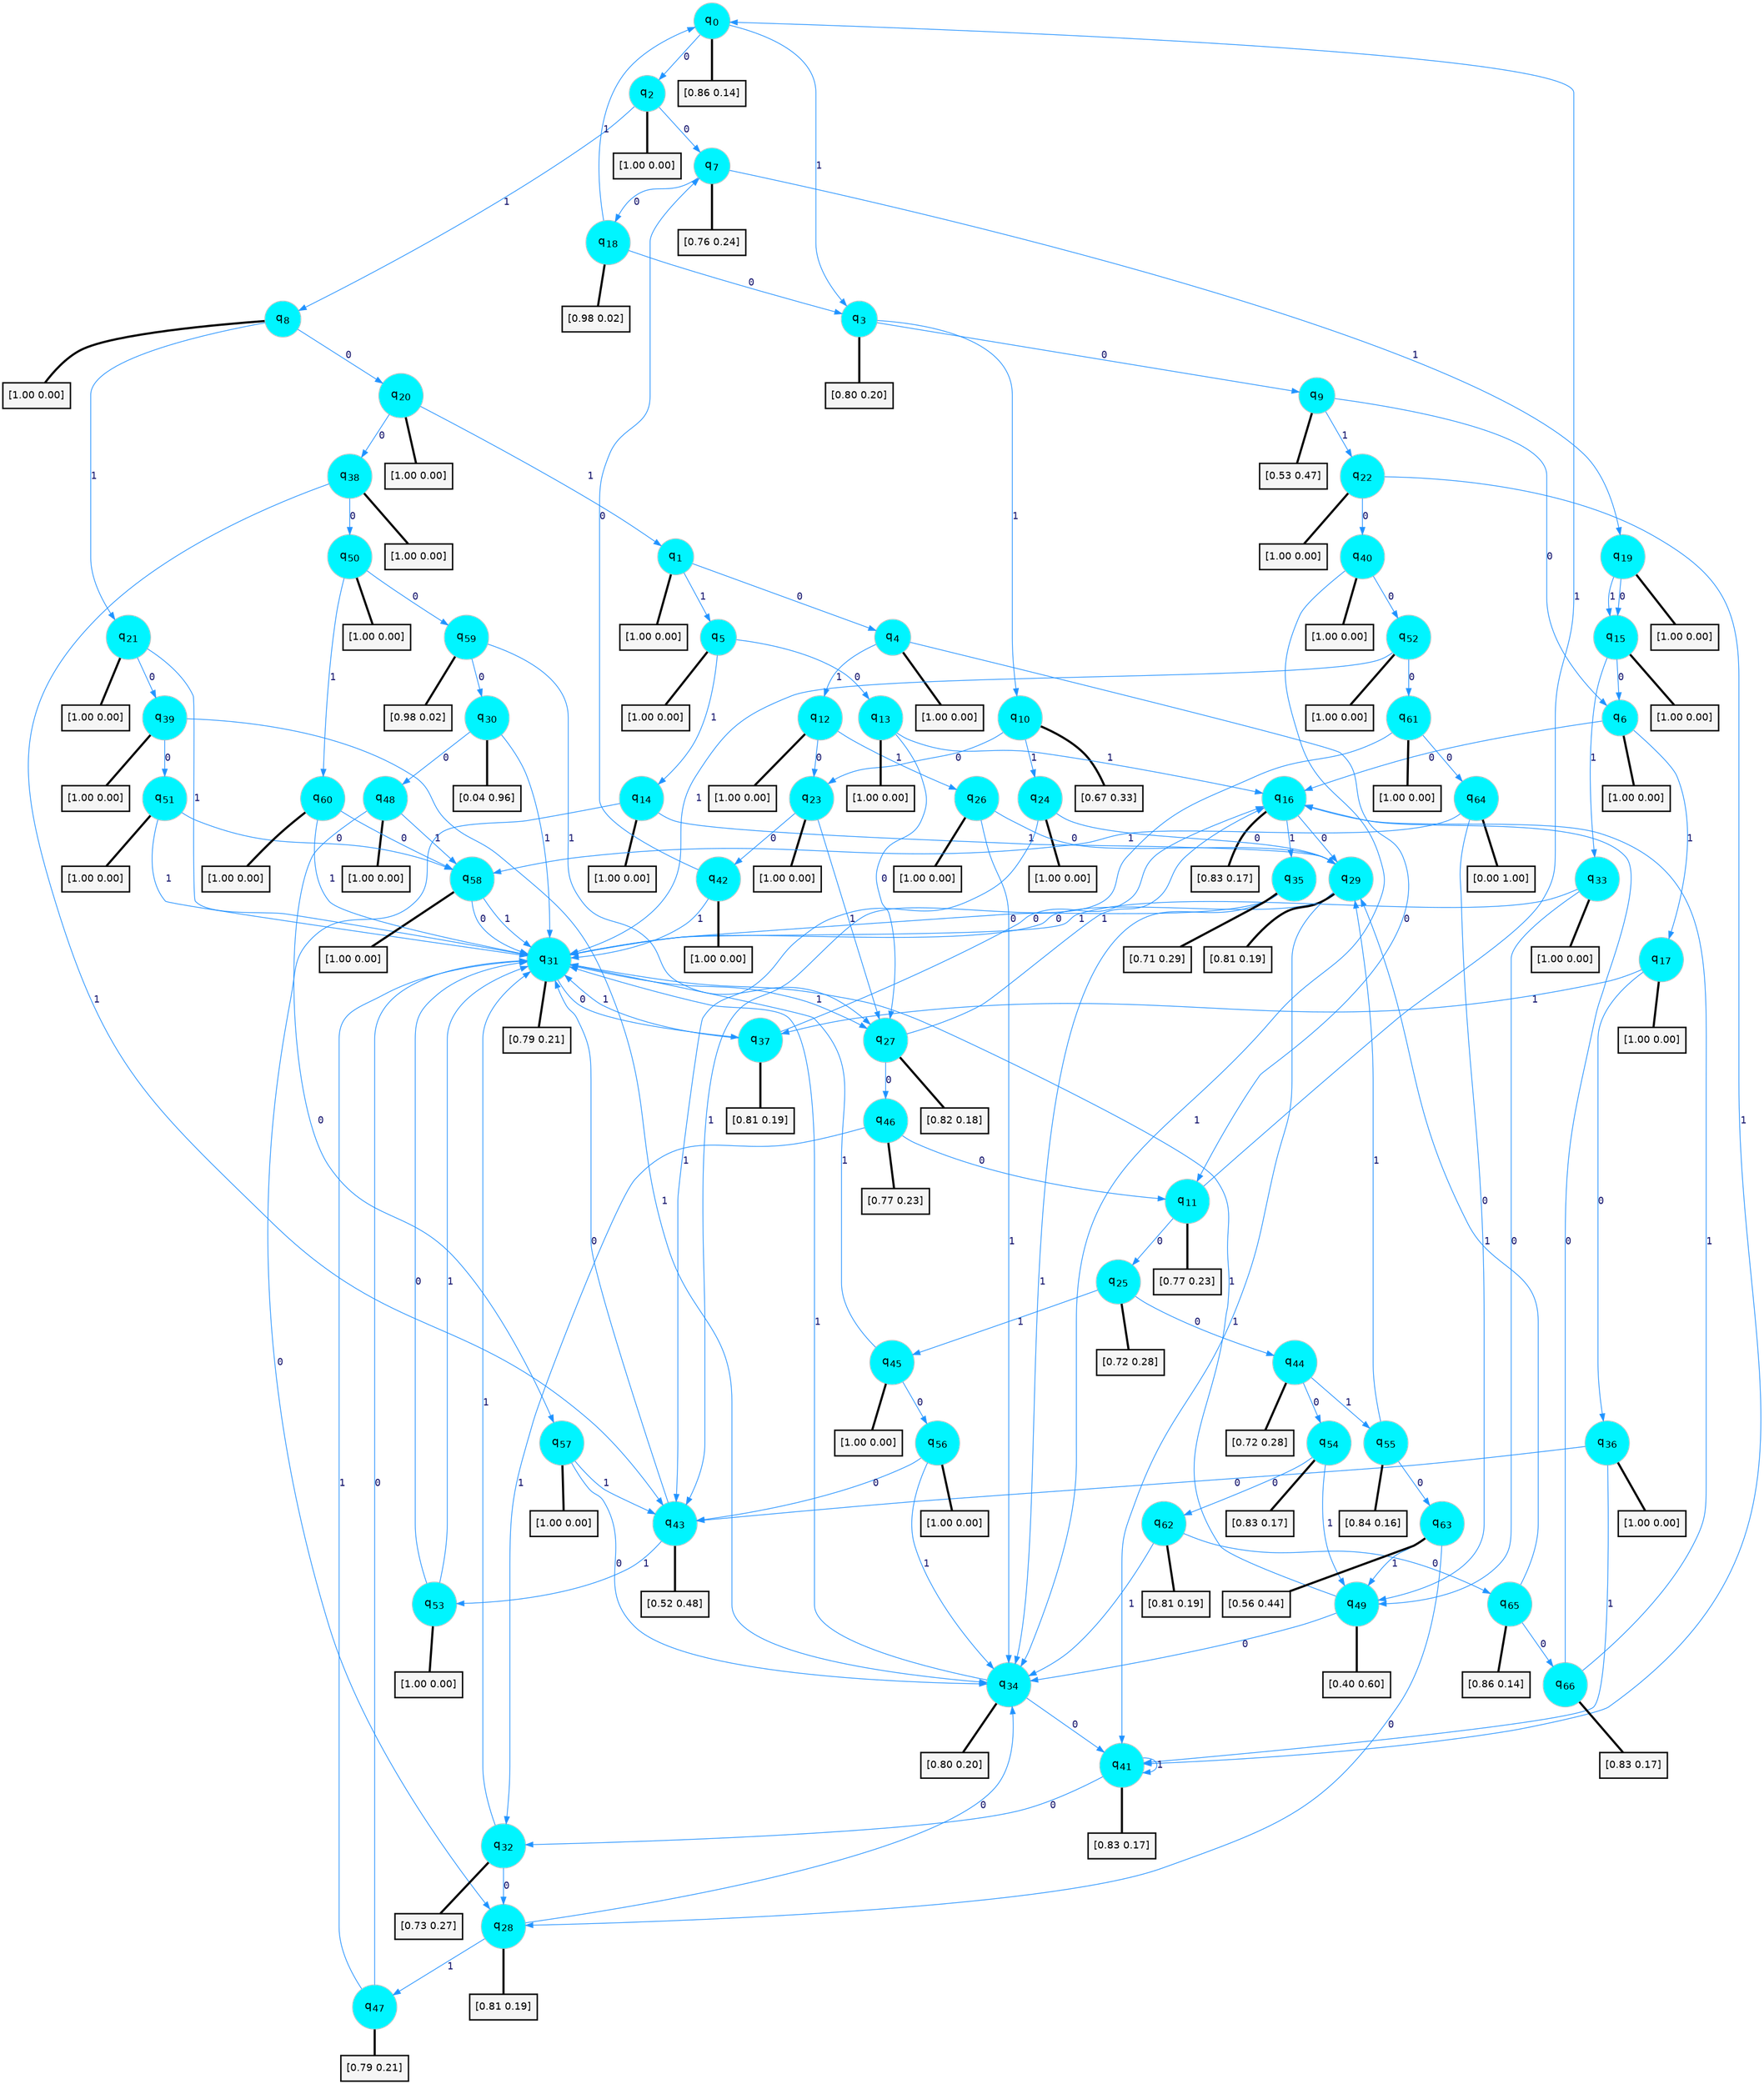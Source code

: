 digraph G {
graph [
bgcolor=transparent, dpi=300, rankdir=TD, size="40,25"];
node [
color=gray, fillcolor=turquoise1, fontcolor=black, fontname=Helvetica, fontsize=16, fontweight=bold, shape=circle, style=filled];
edge [
arrowsize=1, color=dodgerblue1, fontcolor=midnightblue, fontname=courier, fontweight=bold, penwidth=1, style=solid, weight=20];
0[label=<q<SUB>0</SUB>>];
1[label=<q<SUB>1</SUB>>];
2[label=<q<SUB>2</SUB>>];
3[label=<q<SUB>3</SUB>>];
4[label=<q<SUB>4</SUB>>];
5[label=<q<SUB>5</SUB>>];
6[label=<q<SUB>6</SUB>>];
7[label=<q<SUB>7</SUB>>];
8[label=<q<SUB>8</SUB>>];
9[label=<q<SUB>9</SUB>>];
10[label=<q<SUB>10</SUB>>];
11[label=<q<SUB>11</SUB>>];
12[label=<q<SUB>12</SUB>>];
13[label=<q<SUB>13</SUB>>];
14[label=<q<SUB>14</SUB>>];
15[label=<q<SUB>15</SUB>>];
16[label=<q<SUB>16</SUB>>];
17[label=<q<SUB>17</SUB>>];
18[label=<q<SUB>18</SUB>>];
19[label=<q<SUB>19</SUB>>];
20[label=<q<SUB>20</SUB>>];
21[label=<q<SUB>21</SUB>>];
22[label=<q<SUB>22</SUB>>];
23[label=<q<SUB>23</SUB>>];
24[label=<q<SUB>24</SUB>>];
25[label=<q<SUB>25</SUB>>];
26[label=<q<SUB>26</SUB>>];
27[label=<q<SUB>27</SUB>>];
28[label=<q<SUB>28</SUB>>];
29[label=<q<SUB>29</SUB>>];
30[label=<q<SUB>30</SUB>>];
31[label=<q<SUB>31</SUB>>];
32[label=<q<SUB>32</SUB>>];
33[label=<q<SUB>33</SUB>>];
34[label=<q<SUB>34</SUB>>];
35[label=<q<SUB>35</SUB>>];
36[label=<q<SUB>36</SUB>>];
37[label=<q<SUB>37</SUB>>];
38[label=<q<SUB>38</SUB>>];
39[label=<q<SUB>39</SUB>>];
40[label=<q<SUB>40</SUB>>];
41[label=<q<SUB>41</SUB>>];
42[label=<q<SUB>42</SUB>>];
43[label=<q<SUB>43</SUB>>];
44[label=<q<SUB>44</SUB>>];
45[label=<q<SUB>45</SUB>>];
46[label=<q<SUB>46</SUB>>];
47[label=<q<SUB>47</SUB>>];
48[label=<q<SUB>48</SUB>>];
49[label=<q<SUB>49</SUB>>];
50[label=<q<SUB>50</SUB>>];
51[label=<q<SUB>51</SUB>>];
52[label=<q<SUB>52</SUB>>];
53[label=<q<SUB>53</SUB>>];
54[label=<q<SUB>54</SUB>>];
55[label=<q<SUB>55</SUB>>];
56[label=<q<SUB>56</SUB>>];
57[label=<q<SUB>57</SUB>>];
58[label=<q<SUB>58</SUB>>];
59[label=<q<SUB>59</SUB>>];
60[label=<q<SUB>60</SUB>>];
61[label=<q<SUB>61</SUB>>];
62[label=<q<SUB>62</SUB>>];
63[label=<q<SUB>63</SUB>>];
64[label=<q<SUB>64</SUB>>];
65[label=<q<SUB>65</SUB>>];
66[label=<q<SUB>66</SUB>>];
67[label="[0.86 0.14]", shape=box,fontcolor=black, fontname=Helvetica, fontsize=14, penwidth=2, fillcolor=whitesmoke,color=black];
68[label="[1.00 0.00]", shape=box,fontcolor=black, fontname=Helvetica, fontsize=14, penwidth=2, fillcolor=whitesmoke,color=black];
69[label="[1.00 0.00]", shape=box,fontcolor=black, fontname=Helvetica, fontsize=14, penwidth=2, fillcolor=whitesmoke,color=black];
70[label="[0.80 0.20]", shape=box,fontcolor=black, fontname=Helvetica, fontsize=14, penwidth=2, fillcolor=whitesmoke,color=black];
71[label="[1.00 0.00]", shape=box,fontcolor=black, fontname=Helvetica, fontsize=14, penwidth=2, fillcolor=whitesmoke,color=black];
72[label="[1.00 0.00]", shape=box,fontcolor=black, fontname=Helvetica, fontsize=14, penwidth=2, fillcolor=whitesmoke,color=black];
73[label="[1.00 0.00]", shape=box,fontcolor=black, fontname=Helvetica, fontsize=14, penwidth=2, fillcolor=whitesmoke,color=black];
74[label="[0.76 0.24]", shape=box,fontcolor=black, fontname=Helvetica, fontsize=14, penwidth=2, fillcolor=whitesmoke,color=black];
75[label="[1.00 0.00]", shape=box,fontcolor=black, fontname=Helvetica, fontsize=14, penwidth=2, fillcolor=whitesmoke,color=black];
76[label="[0.53 0.47]", shape=box,fontcolor=black, fontname=Helvetica, fontsize=14, penwidth=2, fillcolor=whitesmoke,color=black];
77[label="[0.67 0.33]", shape=box,fontcolor=black, fontname=Helvetica, fontsize=14, penwidth=2, fillcolor=whitesmoke,color=black];
78[label="[0.77 0.23]", shape=box,fontcolor=black, fontname=Helvetica, fontsize=14, penwidth=2, fillcolor=whitesmoke,color=black];
79[label="[1.00 0.00]", shape=box,fontcolor=black, fontname=Helvetica, fontsize=14, penwidth=2, fillcolor=whitesmoke,color=black];
80[label="[1.00 0.00]", shape=box,fontcolor=black, fontname=Helvetica, fontsize=14, penwidth=2, fillcolor=whitesmoke,color=black];
81[label="[1.00 0.00]", shape=box,fontcolor=black, fontname=Helvetica, fontsize=14, penwidth=2, fillcolor=whitesmoke,color=black];
82[label="[1.00 0.00]", shape=box,fontcolor=black, fontname=Helvetica, fontsize=14, penwidth=2, fillcolor=whitesmoke,color=black];
83[label="[0.83 0.17]", shape=box,fontcolor=black, fontname=Helvetica, fontsize=14, penwidth=2, fillcolor=whitesmoke,color=black];
84[label="[1.00 0.00]", shape=box,fontcolor=black, fontname=Helvetica, fontsize=14, penwidth=2, fillcolor=whitesmoke,color=black];
85[label="[0.98 0.02]", shape=box,fontcolor=black, fontname=Helvetica, fontsize=14, penwidth=2, fillcolor=whitesmoke,color=black];
86[label="[1.00 0.00]", shape=box,fontcolor=black, fontname=Helvetica, fontsize=14, penwidth=2, fillcolor=whitesmoke,color=black];
87[label="[1.00 0.00]", shape=box,fontcolor=black, fontname=Helvetica, fontsize=14, penwidth=2, fillcolor=whitesmoke,color=black];
88[label="[1.00 0.00]", shape=box,fontcolor=black, fontname=Helvetica, fontsize=14, penwidth=2, fillcolor=whitesmoke,color=black];
89[label="[1.00 0.00]", shape=box,fontcolor=black, fontname=Helvetica, fontsize=14, penwidth=2, fillcolor=whitesmoke,color=black];
90[label="[1.00 0.00]", shape=box,fontcolor=black, fontname=Helvetica, fontsize=14, penwidth=2, fillcolor=whitesmoke,color=black];
91[label="[1.00 0.00]", shape=box,fontcolor=black, fontname=Helvetica, fontsize=14, penwidth=2, fillcolor=whitesmoke,color=black];
92[label="[0.72 0.28]", shape=box,fontcolor=black, fontname=Helvetica, fontsize=14, penwidth=2, fillcolor=whitesmoke,color=black];
93[label="[1.00 0.00]", shape=box,fontcolor=black, fontname=Helvetica, fontsize=14, penwidth=2, fillcolor=whitesmoke,color=black];
94[label="[0.82 0.18]", shape=box,fontcolor=black, fontname=Helvetica, fontsize=14, penwidth=2, fillcolor=whitesmoke,color=black];
95[label="[0.81 0.19]", shape=box,fontcolor=black, fontname=Helvetica, fontsize=14, penwidth=2, fillcolor=whitesmoke,color=black];
96[label="[0.81 0.19]", shape=box,fontcolor=black, fontname=Helvetica, fontsize=14, penwidth=2, fillcolor=whitesmoke,color=black];
97[label="[0.04 0.96]", shape=box,fontcolor=black, fontname=Helvetica, fontsize=14, penwidth=2, fillcolor=whitesmoke,color=black];
98[label="[0.79 0.21]", shape=box,fontcolor=black, fontname=Helvetica, fontsize=14, penwidth=2, fillcolor=whitesmoke,color=black];
99[label="[0.73 0.27]", shape=box,fontcolor=black, fontname=Helvetica, fontsize=14, penwidth=2, fillcolor=whitesmoke,color=black];
100[label="[1.00 0.00]", shape=box,fontcolor=black, fontname=Helvetica, fontsize=14, penwidth=2, fillcolor=whitesmoke,color=black];
101[label="[0.80 0.20]", shape=box,fontcolor=black, fontname=Helvetica, fontsize=14, penwidth=2, fillcolor=whitesmoke,color=black];
102[label="[0.71 0.29]", shape=box,fontcolor=black, fontname=Helvetica, fontsize=14, penwidth=2, fillcolor=whitesmoke,color=black];
103[label="[1.00 0.00]", shape=box,fontcolor=black, fontname=Helvetica, fontsize=14, penwidth=2, fillcolor=whitesmoke,color=black];
104[label="[0.81 0.19]", shape=box,fontcolor=black, fontname=Helvetica, fontsize=14, penwidth=2, fillcolor=whitesmoke,color=black];
105[label="[1.00 0.00]", shape=box,fontcolor=black, fontname=Helvetica, fontsize=14, penwidth=2, fillcolor=whitesmoke,color=black];
106[label="[1.00 0.00]", shape=box,fontcolor=black, fontname=Helvetica, fontsize=14, penwidth=2, fillcolor=whitesmoke,color=black];
107[label="[1.00 0.00]", shape=box,fontcolor=black, fontname=Helvetica, fontsize=14, penwidth=2, fillcolor=whitesmoke,color=black];
108[label="[0.83 0.17]", shape=box,fontcolor=black, fontname=Helvetica, fontsize=14, penwidth=2, fillcolor=whitesmoke,color=black];
109[label="[1.00 0.00]", shape=box,fontcolor=black, fontname=Helvetica, fontsize=14, penwidth=2, fillcolor=whitesmoke,color=black];
110[label="[0.52 0.48]", shape=box,fontcolor=black, fontname=Helvetica, fontsize=14, penwidth=2, fillcolor=whitesmoke,color=black];
111[label="[0.72 0.28]", shape=box,fontcolor=black, fontname=Helvetica, fontsize=14, penwidth=2, fillcolor=whitesmoke,color=black];
112[label="[1.00 0.00]", shape=box,fontcolor=black, fontname=Helvetica, fontsize=14, penwidth=2, fillcolor=whitesmoke,color=black];
113[label="[0.77 0.23]", shape=box,fontcolor=black, fontname=Helvetica, fontsize=14, penwidth=2, fillcolor=whitesmoke,color=black];
114[label="[0.79 0.21]", shape=box,fontcolor=black, fontname=Helvetica, fontsize=14, penwidth=2, fillcolor=whitesmoke,color=black];
115[label="[1.00 0.00]", shape=box,fontcolor=black, fontname=Helvetica, fontsize=14, penwidth=2, fillcolor=whitesmoke,color=black];
116[label="[0.40 0.60]", shape=box,fontcolor=black, fontname=Helvetica, fontsize=14, penwidth=2, fillcolor=whitesmoke,color=black];
117[label="[1.00 0.00]", shape=box,fontcolor=black, fontname=Helvetica, fontsize=14, penwidth=2, fillcolor=whitesmoke,color=black];
118[label="[1.00 0.00]", shape=box,fontcolor=black, fontname=Helvetica, fontsize=14, penwidth=2, fillcolor=whitesmoke,color=black];
119[label="[1.00 0.00]", shape=box,fontcolor=black, fontname=Helvetica, fontsize=14, penwidth=2, fillcolor=whitesmoke,color=black];
120[label="[1.00 0.00]", shape=box,fontcolor=black, fontname=Helvetica, fontsize=14, penwidth=2, fillcolor=whitesmoke,color=black];
121[label="[0.83 0.17]", shape=box,fontcolor=black, fontname=Helvetica, fontsize=14, penwidth=2, fillcolor=whitesmoke,color=black];
122[label="[0.84 0.16]", shape=box,fontcolor=black, fontname=Helvetica, fontsize=14, penwidth=2, fillcolor=whitesmoke,color=black];
123[label="[1.00 0.00]", shape=box,fontcolor=black, fontname=Helvetica, fontsize=14, penwidth=2, fillcolor=whitesmoke,color=black];
124[label="[1.00 0.00]", shape=box,fontcolor=black, fontname=Helvetica, fontsize=14, penwidth=2, fillcolor=whitesmoke,color=black];
125[label="[1.00 0.00]", shape=box,fontcolor=black, fontname=Helvetica, fontsize=14, penwidth=2, fillcolor=whitesmoke,color=black];
126[label="[0.98 0.02]", shape=box,fontcolor=black, fontname=Helvetica, fontsize=14, penwidth=2, fillcolor=whitesmoke,color=black];
127[label="[1.00 0.00]", shape=box,fontcolor=black, fontname=Helvetica, fontsize=14, penwidth=2, fillcolor=whitesmoke,color=black];
128[label="[1.00 0.00]", shape=box,fontcolor=black, fontname=Helvetica, fontsize=14, penwidth=2, fillcolor=whitesmoke,color=black];
129[label="[0.81 0.19]", shape=box,fontcolor=black, fontname=Helvetica, fontsize=14, penwidth=2, fillcolor=whitesmoke,color=black];
130[label="[0.56 0.44]", shape=box,fontcolor=black, fontname=Helvetica, fontsize=14, penwidth=2, fillcolor=whitesmoke,color=black];
131[label="[0.00 1.00]", shape=box,fontcolor=black, fontname=Helvetica, fontsize=14, penwidth=2, fillcolor=whitesmoke,color=black];
132[label="[0.86 0.14]", shape=box,fontcolor=black, fontname=Helvetica, fontsize=14, penwidth=2, fillcolor=whitesmoke,color=black];
133[label="[0.83 0.17]", shape=box,fontcolor=black, fontname=Helvetica, fontsize=14, penwidth=2, fillcolor=whitesmoke,color=black];
0->2 [label=0];
0->3 [label=1];
0->67 [arrowhead=none, penwidth=3,color=black];
1->4 [label=0];
1->5 [label=1];
1->68 [arrowhead=none, penwidth=3,color=black];
2->7 [label=0];
2->8 [label=1];
2->69 [arrowhead=none, penwidth=3,color=black];
3->9 [label=0];
3->10 [label=1];
3->70 [arrowhead=none, penwidth=3,color=black];
4->11 [label=0];
4->12 [label=1];
4->71 [arrowhead=none, penwidth=3,color=black];
5->13 [label=0];
5->14 [label=1];
5->72 [arrowhead=none, penwidth=3,color=black];
6->16 [label=0];
6->17 [label=1];
6->73 [arrowhead=none, penwidth=3,color=black];
7->18 [label=0];
7->19 [label=1];
7->74 [arrowhead=none, penwidth=3,color=black];
8->20 [label=0];
8->21 [label=1];
8->75 [arrowhead=none, penwidth=3,color=black];
9->6 [label=0];
9->22 [label=1];
9->76 [arrowhead=none, penwidth=3,color=black];
10->23 [label=0];
10->24 [label=1];
10->77 [arrowhead=none, penwidth=3,color=black];
11->25 [label=0];
11->0 [label=1];
11->78 [arrowhead=none, penwidth=3,color=black];
12->23 [label=0];
12->26 [label=1];
12->79 [arrowhead=none, penwidth=3,color=black];
13->27 [label=0];
13->16 [label=1];
13->80 [arrowhead=none, penwidth=3,color=black];
14->28 [label=0];
14->29 [label=1];
14->81 [arrowhead=none, penwidth=3,color=black];
15->6 [label=0];
15->33 [label=1];
15->82 [arrowhead=none, penwidth=3,color=black];
16->29 [label=0];
16->35 [label=1];
16->83 [arrowhead=none, penwidth=3,color=black];
17->36 [label=0];
17->37 [label=1];
17->84 [arrowhead=none, penwidth=3,color=black];
18->3 [label=0];
18->0 [label=1];
18->85 [arrowhead=none, penwidth=3,color=black];
19->15 [label=0];
19->15 [label=1];
19->86 [arrowhead=none, penwidth=3,color=black];
20->38 [label=0];
20->1 [label=1];
20->87 [arrowhead=none, penwidth=3,color=black];
21->39 [label=0];
21->31 [label=1];
21->88 [arrowhead=none, penwidth=3,color=black];
22->40 [label=0];
22->41 [label=1];
22->89 [arrowhead=none, penwidth=3,color=black];
23->42 [label=0];
23->27 [label=1];
23->90 [arrowhead=none, penwidth=3,color=black];
24->29 [label=0];
24->43 [label=1];
24->91 [arrowhead=none, penwidth=3,color=black];
25->44 [label=0];
25->45 [label=1];
25->92 [arrowhead=none, penwidth=3,color=black];
26->29 [label=0];
26->34 [label=1];
26->93 [arrowhead=none, penwidth=3,color=black];
27->46 [label=0];
27->16 [label=1];
27->94 [arrowhead=none, penwidth=3,color=black];
28->34 [label=0];
28->47 [label=1];
28->95 [arrowhead=none, penwidth=3,color=black];
29->31 [label=0];
29->41 [label=1];
29->96 [arrowhead=none, penwidth=3,color=black];
30->48 [label=0];
30->31 [label=1];
30->97 [arrowhead=none, penwidth=3,color=black];
31->37 [label=0];
31->27 [label=1];
31->98 [arrowhead=none, penwidth=3,color=black];
32->28 [label=0];
32->31 [label=1];
32->99 [arrowhead=none, penwidth=3,color=black];
33->49 [label=0];
33->31 [label=1];
33->100 [arrowhead=none, penwidth=3,color=black];
34->41 [label=0];
34->31 [label=1];
34->101 [arrowhead=none, penwidth=3,color=black];
35->31 [label=0];
35->34 [label=1];
35->102 [arrowhead=none, penwidth=3,color=black];
36->43 [label=0];
36->41 [label=1];
36->103 [arrowhead=none, penwidth=3,color=black];
37->16 [label=0];
37->31 [label=1];
37->104 [arrowhead=none, penwidth=3,color=black];
38->50 [label=0];
38->43 [label=1];
38->105 [arrowhead=none, penwidth=3,color=black];
39->51 [label=0];
39->34 [label=1];
39->106 [arrowhead=none, penwidth=3,color=black];
40->52 [label=0];
40->34 [label=1];
40->107 [arrowhead=none, penwidth=3,color=black];
41->32 [label=0];
41->41 [label=1];
41->108 [arrowhead=none, penwidth=3,color=black];
42->7 [label=0];
42->31 [label=1];
42->109 [arrowhead=none, penwidth=3,color=black];
43->31 [label=0];
43->53 [label=1];
43->110 [arrowhead=none, penwidth=3,color=black];
44->54 [label=0];
44->55 [label=1];
44->111 [arrowhead=none, penwidth=3,color=black];
45->56 [label=0];
45->31 [label=1];
45->112 [arrowhead=none, penwidth=3,color=black];
46->11 [label=0];
46->32 [label=1];
46->113 [arrowhead=none, penwidth=3,color=black];
47->31 [label=0];
47->31 [label=1];
47->114 [arrowhead=none, penwidth=3,color=black];
48->57 [label=0];
48->58 [label=1];
48->115 [arrowhead=none, penwidth=3,color=black];
49->34 [label=0];
49->31 [label=1];
49->116 [arrowhead=none, penwidth=3,color=black];
50->59 [label=0];
50->60 [label=1];
50->117 [arrowhead=none, penwidth=3,color=black];
51->58 [label=0];
51->31 [label=1];
51->118 [arrowhead=none, penwidth=3,color=black];
52->61 [label=0];
52->31 [label=1];
52->119 [arrowhead=none, penwidth=3,color=black];
53->31 [label=0];
53->31 [label=1];
53->120 [arrowhead=none, penwidth=3,color=black];
54->62 [label=0];
54->49 [label=1];
54->121 [arrowhead=none, penwidth=3,color=black];
55->63 [label=0];
55->29 [label=1];
55->122 [arrowhead=none, penwidth=3,color=black];
56->43 [label=0];
56->34 [label=1];
56->123 [arrowhead=none, penwidth=3,color=black];
57->34 [label=0];
57->43 [label=1];
57->124 [arrowhead=none, penwidth=3,color=black];
58->31 [label=0];
58->31 [label=1];
58->125 [arrowhead=none, penwidth=3,color=black];
59->30 [label=0];
59->27 [label=1];
59->126 [arrowhead=none, penwidth=3,color=black];
60->58 [label=0];
60->31 [label=1];
60->127 [arrowhead=none, penwidth=3,color=black];
61->64 [label=0];
61->43 [label=1];
61->128 [arrowhead=none, penwidth=3,color=black];
62->65 [label=0];
62->34 [label=1];
62->129 [arrowhead=none, penwidth=3,color=black];
63->28 [label=0];
63->49 [label=1];
63->130 [arrowhead=none, penwidth=3,color=black];
64->49 [label=0];
64->58 [label=1];
64->131 [arrowhead=none, penwidth=3,color=black];
65->66 [label=0];
65->29 [label=1];
65->132 [arrowhead=none, penwidth=3,color=black];
66->16 [label=0];
66->16 [label=1];
66->133 [arrowhead=none, penwidth=3,color=black];
}
